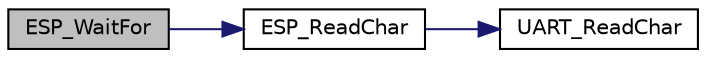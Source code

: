 digraph "ESP_WaitFor"
{
 // LATEX_PDF_SIZE
  edge [fontname="Helvetica",fontsize="10",labelfontname="Helvetica",labelfontsize="10"];
  node [fontname="Helvetica",fontsize="10",shape=record];
  rankdir="LR";
  Node1 [label="ESP_WaitFor",height=0.2,width=0.4,color="black", fillcolor="grey75", style="filled", fontcolor="black",tooltip="Wait for ESP to meet a certain response (not necessarily a string with '\\0')."];
  Node1 -> Node2 [color="midnightblue",fontsize="10",style="solid",fontname="Helvetica"];
  Node2 [label="ESP_ReadChar",height=0.2,width=0.4,color="black", fillcolor="white", style="filled",URL="$dd/d79/group__ESP__Public__Functions.html#ga5d06f78a2562e97279e6761f29c7b30a",tooltip="Receive a character from ESP."];
  Node2 -> Node3 [color="midnightblue",fontsize="10",style="solid",fontname="Helvetica"];
  Node3 [label="UART_ReadChar",height=0.2,width=0.4,color="black", fillcolor="white", style="filled",URL="$d8/d63/group__UART__Public__Functions.html#ga442c68e3b2bcd51ab4d0b4ec300c6bb1",tooltip="Read character from RX FIFO."];
}

